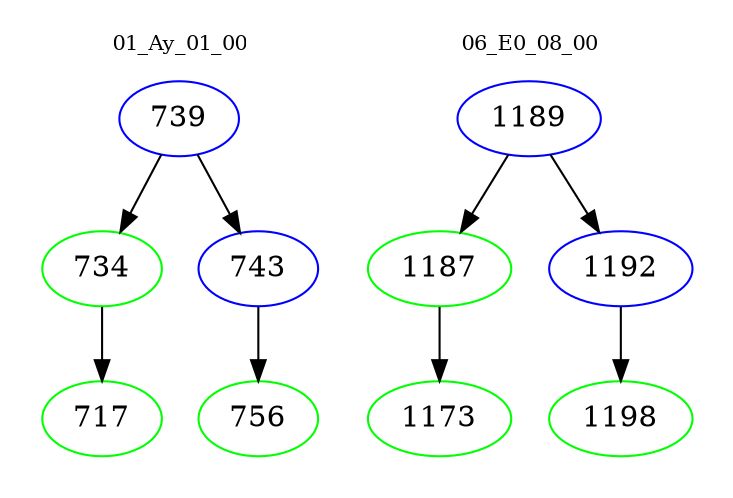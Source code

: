 digraph{
subgraph cluster_0 {
color = white
label = "01_Ay_01_00";
fontsize=10;
T0_739 [label="739", color="blue"]
T0_739 -> T0_734 [color="black"]
T0_734 [label="734", color="green"]
T0_734 -> T0_717 [color="black"]
T0_717 [label="717", color="green"]
T0_739 -> T0_743 [color="black"]
T0_743 [label="743", color="blue"]
T0_743 -> T0_756 [color="black"]
T0_756 [label="756", color="green"]
}
subgraph cluster_1 {
color = white
label = "06_E0_08_00";
fontsize=10;
T1_1189 [label="1189", color="blue"]
T1_1189 -> T1_1187 [color="black"]
T1_1187 [label="1187", color="green"]
T1_1187 -> T1_1173 [color="black"]
T1_1173 [label="1173", color="green"]
T1_1189 -> T1_1192 [color="black"]
T1_1192 [label="1192", color="blue"]
T1_1192 -> T1_1198 [color="black"]
T1_1198 [label="1198", color="green"]
}
}
